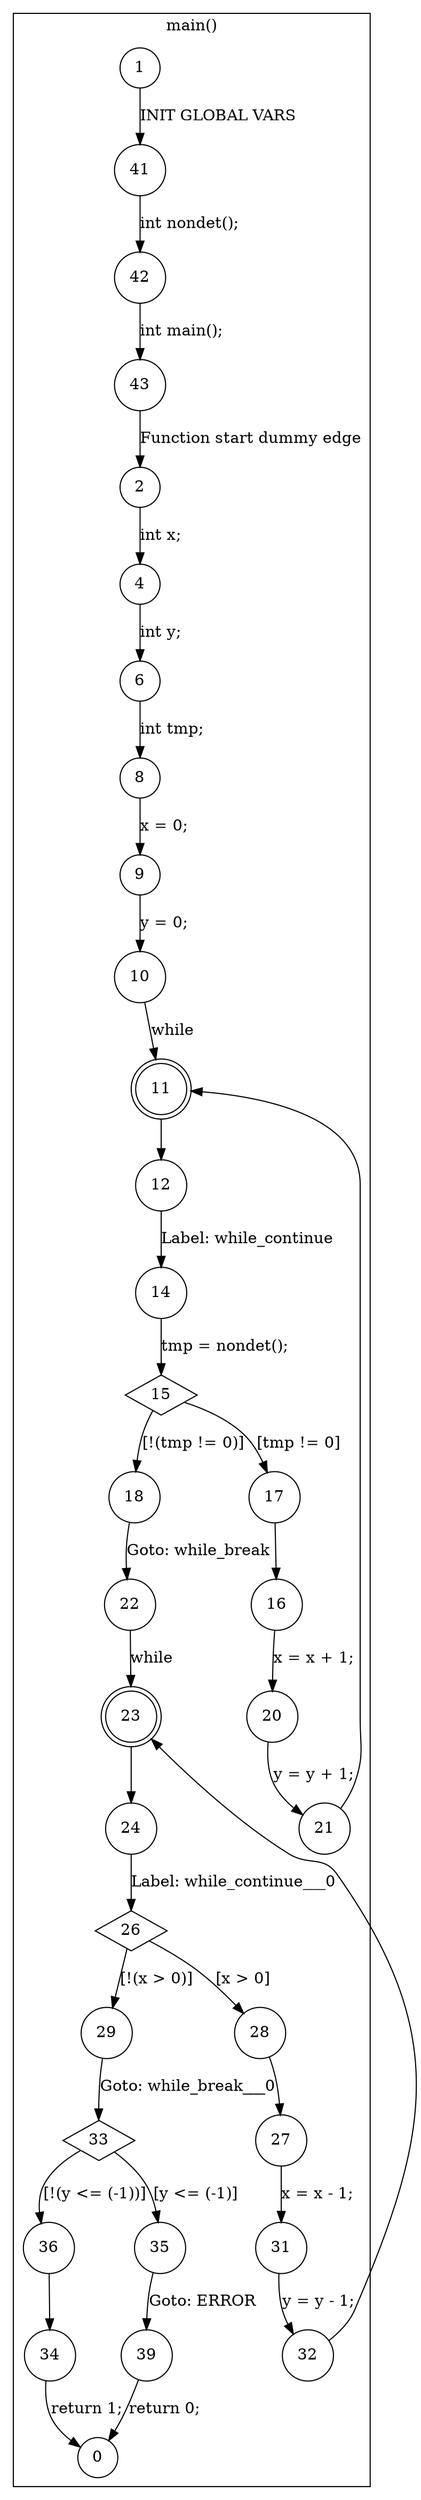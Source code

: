 digraph CFA {
11 [shape="doublecircle"]
15 [shape="diamond"]
15 [shape="diamond"]
23 [shape="doublecircle"]
26 [shape="diamond"]
26 [shape="diamond"]
33 [shape="diamond"]
33 [shape="diamond"]
node [shape="circle"]
subgraph cluster_main {
label="main()"
1 -> 41 [label="INIT GLOBAL VARS"]
41 -> 42 [label="int nondet();"]
42 -> 43 [label="int main();"]
43 -> 2 [label="Function start dummy edge"]
2 -> 4 [label="int x;"]
4 -> 6 [label="int y;"]
6 -> 8 [label="int tmp;"]
8 -> 9 [label="x = 0;"]
9 -> 10 [label="y = 0;"]
10 -> 11 [label="while"]
11 -> 12 [label=""]
12 -> 14 [label="Label: while_continue"]
14 -> 15 [label="tmp = nondet();"]
15 -> 18 [label="[!(tmp != 0)]"]
15 -> 17 [label="[tmp != 0]"]
17 -> 16 [label=""]
16 -> 20 [label="x = x + 1;"]
20 -> 21 [label="y = y + 1;"]
21 -> 11 [label=""]
18 -> 22 [label="Goto: while_break"]
22 -> 23 [label="while"]
23 -> 24 [label=""]
24 -> 26 [label="Label: while_continue___0"]
26 -> 29 [label="[!(x > 0)]"]
26 -> 28 [label="[x > 0]"]
28 -> 27 [label=""]
27 -> 31 [label="x = x - 1;"]
31 -> 32 [label="y = y - 1;"]
32 -> 23 [label=""]
29 -> 33 [label="Goto: while_break___0"]
33 -> 36 [label="[!(y <= (-1))]"]
33 -> 35 [label="[y <= (-1)]"]
35 -> 39 [label="Goto: ERROR"]
39 -> 0 [label="return 0;"]
36 -> 34 [label=""]
34 -> 0 [label="return 1;"]}
}